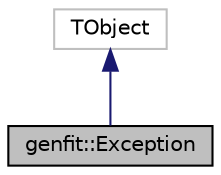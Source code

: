 digraph "genfit::Exception"
{
 // LATEX_PDF_SIZE
  edge [fontname="Helvetica",fontsize="10",labelfontname="Helvetica",labelfontsize="10"];
  node [fontname="Helvetica",fontsize="10",shape=record];
  Node1 [label="genfit::Exception",height=0.2,width=0.4,color="black", fillcolor="grey75", style="filled", fontcolor="black",tooltip="Exception class for error handling in GENFIT (provides storage for diagnostic information)"];
  Node2 -> Node1 [dir="back",color="midnightblue",fontsize="10",style="solid",fontname="Helvetica"];
  Node2 [label="TObject",height=0.2,width=0.4,color="grey75", fillcolor="white", style="filled",tooltip=" "];
}
